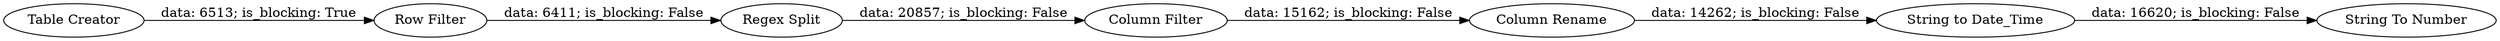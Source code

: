 digraph {
	"-2426011013734132335_4" [label="Column Rename"]
	"-2426011013734132335_8" [label="String To Number"]
	"-2426011013734132335_5" [label="String to Date_Time"]
	"-2426011013734132335_2" [label="Regex Split"]
	"-2426011013734132335_7" [label="Column Filter"]
	"-2426011013734132335_1" [label="Table Creator"]
	"-2426011013734132335_3" [label="Row Filter"]
	"-2426011013734132335_5" -> "-2426011013734132335_8" [label="data: 16620; is_blocking: False"]
	"-2426011013734132335_1" -> "-2426011013734132335_3" [label="data: 6513; is_blocking: True"]
	"-2426011013734132335_2" -> "-2426011013734132335_7" [label="data: 20857; is_blocking: False"]
	"-2426011013734132335_4" -> "-2426011013734132335_5" [label="data: 14262; is_blocking: False"]
	"-2426011013734132335_3" -> "-2426011013734132335_2" [label="data: 6411; is_blocking: False"]
	"-2426011013734132335_7" -> "-2426011013734132335_4" [label="data: 15162; is_blocking: False"]
	rankdir=LR
}
